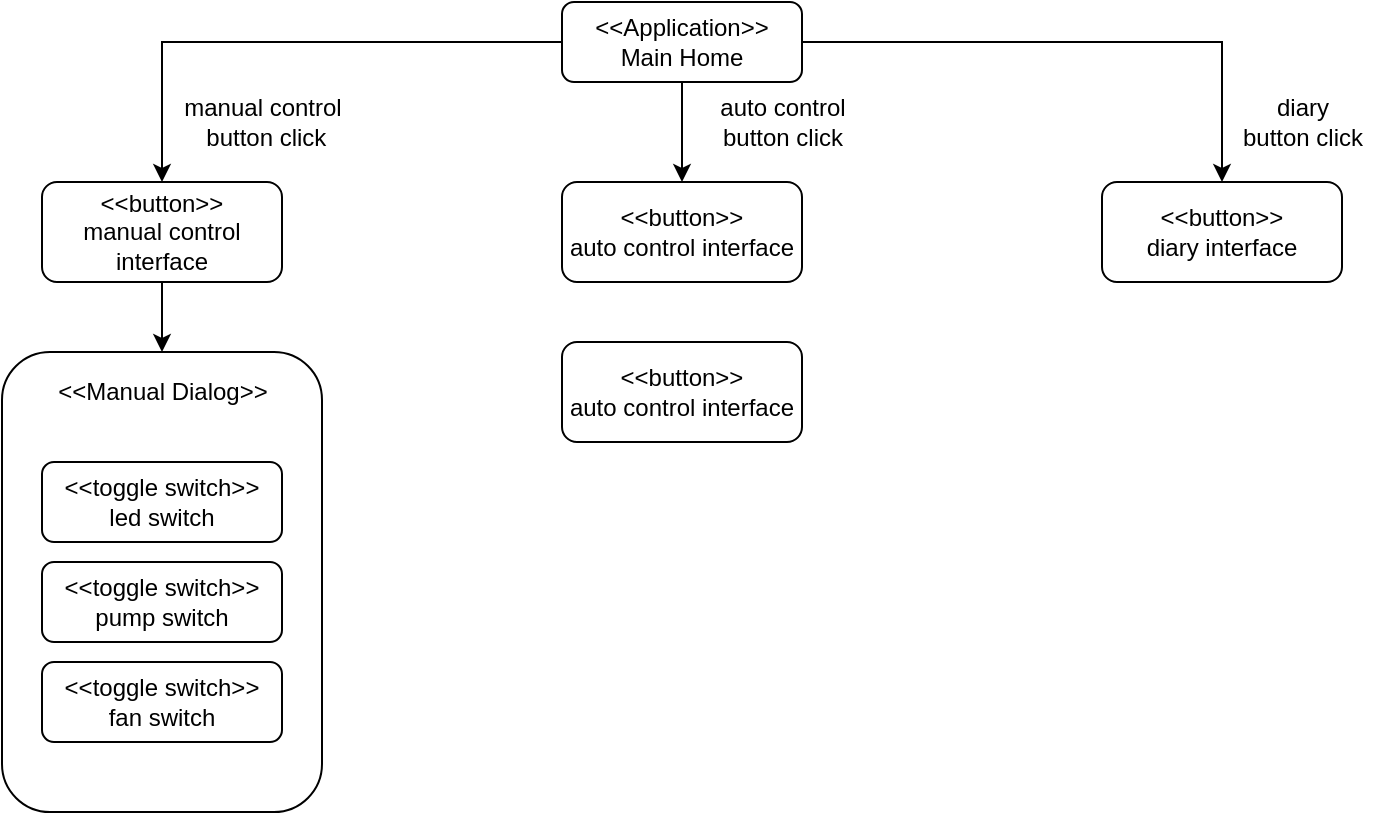 <mxfile version="20.5.3" type="github">
  <diagram id="C5RBs43oDa-KdzZeNtuy" name="Page-1">
    <mxGraphModel dx="946" dy="646" grid="1" gridSize="10" guides="1" tooltips="1" connect="1" arrows="1" fold="1" page="1" pageScale="1" pageWidth="827" pageHeight="1169" math="0" shadow="0">
      <root>
        <mxCell id="WIyWlLk6GJQsqaUBKTNV-0" />
        <mxCell id="WIyWlLk6GJQsqaUBKTNV-1" parent="WIyWlLk6GJQsqaUBKTNV-0" />
        <mxCell id="yVuTFfDJjKvZzRk5ojyY-18" value="" style="group" vertex="1" connectable="0" parent="WIyWlLk6GJQsqaUBKTNV-1">
          <mxGeometry x="70" y="175" width="160" height="230" as="geometry" />
        </mxCell>
        <mxCell id="yVuTFfDJjKvZzRk5ojyY-12" value="" style="rounded=1;whiteSpace=wrap;html=1;fontSize=12;glass=0;strokeWidth=1;shadow=0;" vertex="1" parent="yVuTFfDJjKvZzRk5ojyY-18">
          <mxGeometry width="160" height="230" as="geometry" />
        </mxCell>
        <mxCell id="yVuTFfDJjKvZzRk5ojyY-17" value="&amp;lt;&amp;lt;Manual Dialog&amp;gt;&amp;gt;" style="text;html=1;align=center;verticalAlign=middle;resizable=1;points=[];autosize=1;strokeColor=none;fillColor=none;movable=1;rotatable=1;deletable=1;editable=1;connectable=1;" vertex="1" parent="yVuTFfDJjKvZzRk5ojyY-18">
          <mxGeometry x="15" y="5" width="130" height="30" as="geometry" />
        </mxCell>
        <mxCell id="yVuTFfDJjKvZzRk5ojyY-15" value="&amp;lt;&amp;lt;toggle switch&amp;gt;&amp;gt;&lt;br&gt;pump switch" style="rounded=1;whiteSpace=wrap;html=1;fontSize=12;glass=0;strokeWidth=1;shadow=0;" vertex="1" parent="yVuTFfDJjKvZzRk5ojyY-18">
          <mxGeometry x="20" y="105" width="120" height="40" as="geometry" />
        </mxCell>
        <mxCell id="yVuTFfDJjKvZzRk5ojyY-13" value="&amp;lt;&amp;lt;toggle switch&amp;gt;&amp;gt;&lt;br&gt;led switch" style="rounded=1;whiteSpace=wrap;html=1;fontSize=12;glass=0;strokeWidth=1;shadow=0;" vertex="1" parent="yVuTFfDJjKvZzRk5ojyY-18">
          <mxGeometry x="20" y="55" width="120" height="40" as="geometry" />
        </mxCell>
        <mxCell id="yVuTFfDJjKvZzRk5ojyY-3" style="edgeStyle=orthogonalEdgeStyle;rounded=0;orthogonalLoop=1;jettySize=auto;html=1;entryX=0.5;entryY=0;entryDx=0;entryDy=0;" edge="1" parent="WIyWlLk6GJQsqaUBKTNV-1" source="WIyWlLk6GJQsqaUBKTNV-3" target="yVuTFfDJjKvZzRk5ojyY-5">
          <mxGeometry relative="1" as="geometry">
            <mxPoint x="410" y="92.5" as="targetPoint" />
          </mxGeometry>
        </mxCell>
        <mxCell id="yVuTFfDJjKvZzRk5ojyY-7" style="edgeStyle=orthogonalEdgeStyle;rounded=0;orthogonalLoop=1;jettySize=auto;html=1;entryX=0.5;entryY=0;entryDx=0;entryDy=0;" edge="1" parent="WIyWlLk6GJQsqaUBKTNV-1" source="WIyWlLk6GJQsqaUBKTNV-3" target="yVuTFfDJjKvZzRk5ojyY-4">
          <mxGeometry relative="1" as="geometry" />
        </mxCell>
        <mxCell id="yVuTFfDJjKvZzRk5ojyY-8" style="edgeStyle=orthogonalEdgeStyle;rounded=0;orthogonalLoop=1;jettySize=auto;html=1;" edge="1" parent="WIyWlLk6GJQsqaUBKTNV-1" source="WIyWlLk6GJQsqaUBKTNV-3" target="yVuTFfDJjKvZzRk5ojyY-6">
          <mxGeometry relative="1" as="geometry" />
        </mxCell>
        <mxCell id="WIyWlLk6GJQsqaUBKTNV-3" value="&amp;lt;&amp;lt;Application&amp;gt;&amp;gt;&lt;br&gt;Main Home" style="rounded=1;whiteSpace=wrap;html=1;fontSize=12;glass=0;strokeWidth=1;shadow=0;" parent="WIyWlLk6GJQsqaUBKTNV-1" vertex="1">
          <mxGeometry x="350" width="120" height="40" as="geometry" />
        </mxCell>
        <mxCell id="yVuTFfDJjKvZzRk5ojyY-14" style="edgeStyle=orthogonalEdgeStyle;rounded=0;orthogonalLoop=1;jettySize=auto;html=1;" edge="1" parent="WIyWlLk6GJQsqaUBKTNV-1" source="yVuTFfDJjKvZzRk5ojyY-4" target="yVuTFfDJjKvZzRk5ojyY-12">
          <mxGeometry relative="1" as="geometry" />
        </mxCell>
        <mxCell id="yVuTFfDJjKvZzRk5ojyY-4" value="&amp;lt;&amp;lt;button&amp;gt;&amp;gt;&lt;br&gt;manual control interface" style="rounded=1;whiteSpace=wrap;html=1;fontSize=12;glass=0;strokeWidth=1;shadow=0;" vertex="1" parent="WIyWlLk6GJQsqaUBKTNV-1">
          <mxGeometry x="90" y="90" width="120" height="50" as="geometry" />
        </mxCell>
        <mxCell id="yVuTFfDJjKvZzRk5ojyY-5" value="&amp;lt;&amp;lt;button&amp;gt;&amp;gt;&lt;br&gt;auto control interface" style="rounded=1;whiteSpace=wrap;html=1;fontSize=12;glass=0;strokeWidth=1;shadow=0;" vertex="1" parent="WIyWlLk6GJQsqaUBKTNV-1">
          <mxGeometry x="350" y="90" width="120" height="50" as="geometry" />
        </mxCell>
        <mxCell id="yVuTFfDJjKvZzRk5ojyY-6" value="&amp;lt;&amp;lt;button&amp;gt;&amp;gt;&lt;br&gt;diary interface" style="rounded=1;whiteSpace=wrap;html=1;fontSize=12;glass=0;strokeWidth=1;shadow=0;" vertex="1" parent="WIyWlLk6GJQsqaUBKTNV-1">
          <mxGeometry x="620" y="90" width="120" height="50" as="geometry" />
        </mxCell>
        <mxCell id="yVuTFfDJjKvZzRk5ojyY-9" value="manual control&lt;br&gt;&amp;nbsp;button click" style="text;html=1;align=center;verticalAlign=middle;resizable=0;points=[];autosize=1;strokeColor=none;fillColor=none;" vertex="1" parent="WIyWlLk6GJQsqaUBKTNV-1">
          <mxGeometry x="150" y="40" width="100" height="40" as="geometry" />
        </mxCell>
        <mxCell id="yVuTFfDJjKvZzRk5ojyY-10" value="auto control &lt;br&gt;button click" style="text;html=1;align=center;verticalAlign=middle;resizable=0;points=[];autosize=1;strokeColor=none;fillColor=none;" vertex="1" parent="WIyWlLk6GJQsqaUBKTNV-1">
          <mxGeometry x="415" y="40" width="90" height="40" as="geometry" />
        </mxCell>
        <mxCell id="yVuTFfDJjKvZzRk5ojyY-11" value="diary &lt;br&gt;button click" style="text;html=1;align=center;verticalAlign=middle;resizable=0;points=[];autosize=1;strokeColor=none;fillColor=none;" vertex="1" parent="WIyWlLk6GJQsqaUBKTNV-1">
          <mxGeometry x="680" y="40" width="80" height="40" as="geometry" />
        </mxCell>
        <mxCell id="yVuTFfDJjKvZzRk5ojyY-16" value="&amp;lt;&amp;lt;toggle switch&amp;gt;&amp;gt;&lt;br&gt;fan switch" style="rounded=1;whiteSpace=wrap;html=1;fontSize=12;glass=0;strokeWidth=1;shadow=0;" vertex="1" parent="WIyWlLk6GJQsqaUBKTNV-1">
          <mxGeometry x="90" y="330" width="120" height="40" as="geometry" />
        </mxCell>
        <mxCell id="yVuTFfDJjKvZzRk5ojyY-19" value="&amp;lt;&amp;lt;button&amp;gt;&amp;gt;&lt;br&gt;auto control interface" style="rounded=1;whiteSpace=wrap;html=1;fontSize=12;glass=0;strokeWidth=1;shadow=0;" vertex="1" parent="WIyWlLk6GJQsqaUBKTNV-1">
          <mxGeometry x="350" y="170" width="120" height="50" as="geometry" />
        </mxCell>
      </root>
    </mxGraphModel>
  </diagram>
</mxfile>
